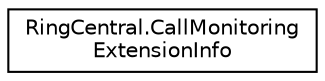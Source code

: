 digraph "Graphical Class Hierarchy"
{
 // LATEX_PDF_SIZE
  edge [fontname="Helvetica",fontsize="10",labelfontname="Helvetica",labelfontsize="10"];
  node [fontname="Helvetica",fontsize="10",shape=record];
  rankdir="LR";
  Node0 [label="RingCentral.CallMonitoring\lExtensionInfo",height=0.2,width=0.4,color="black", fillcolor="white", style="filled",URL="$classRingCentral_1_1CallMonitoringExtensionInfo.html",tooltip=" "];
}
